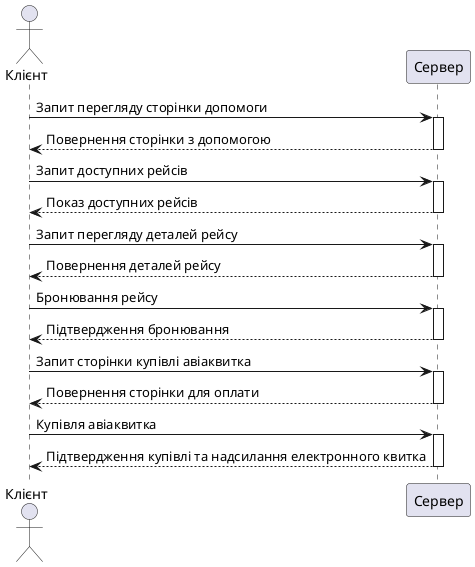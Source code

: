 @startuml lab3_1

actor "Клієнт" as CL

CL -> "Сервер" : Запит перегляду сторінки допомоги
activate "Сервер"
"Сервер" --> CL : Повернення сторінки з допомогою
deactivate "Сервер"

CL -> "Сервер" : Запит доступних рейсів
activate "Сервер"
"Сервер" --> CL : Показ доступних рейсів
deactivate "Сервер"

CL -> "Сервер" : Запит перегляду деталей рейсу
activate "Сервер"
"Сервер" --> CL : Повернення деталей рейсу
deactivate "Сервер"

CL -> "Сервер" : Бронювання рейсу
activate "Сервер"
"Сервер" --> CL : Підтвердження бронювання
deactivate "Сервер"

CL -> "Сервер" : Запит сторінки купівлі авіаквитка
activate "Сервер"
"Сервер" --> CL : Повернення сторінки для оплати
deactivate "Сервер"

CL -> "Сервер" : Купівля авіаквитка
activate "Сервер"
"Сервер" --> CL : Підтвердження купівлі та надсилання електронного квитка
deactivate "Сервер"

@enduml

